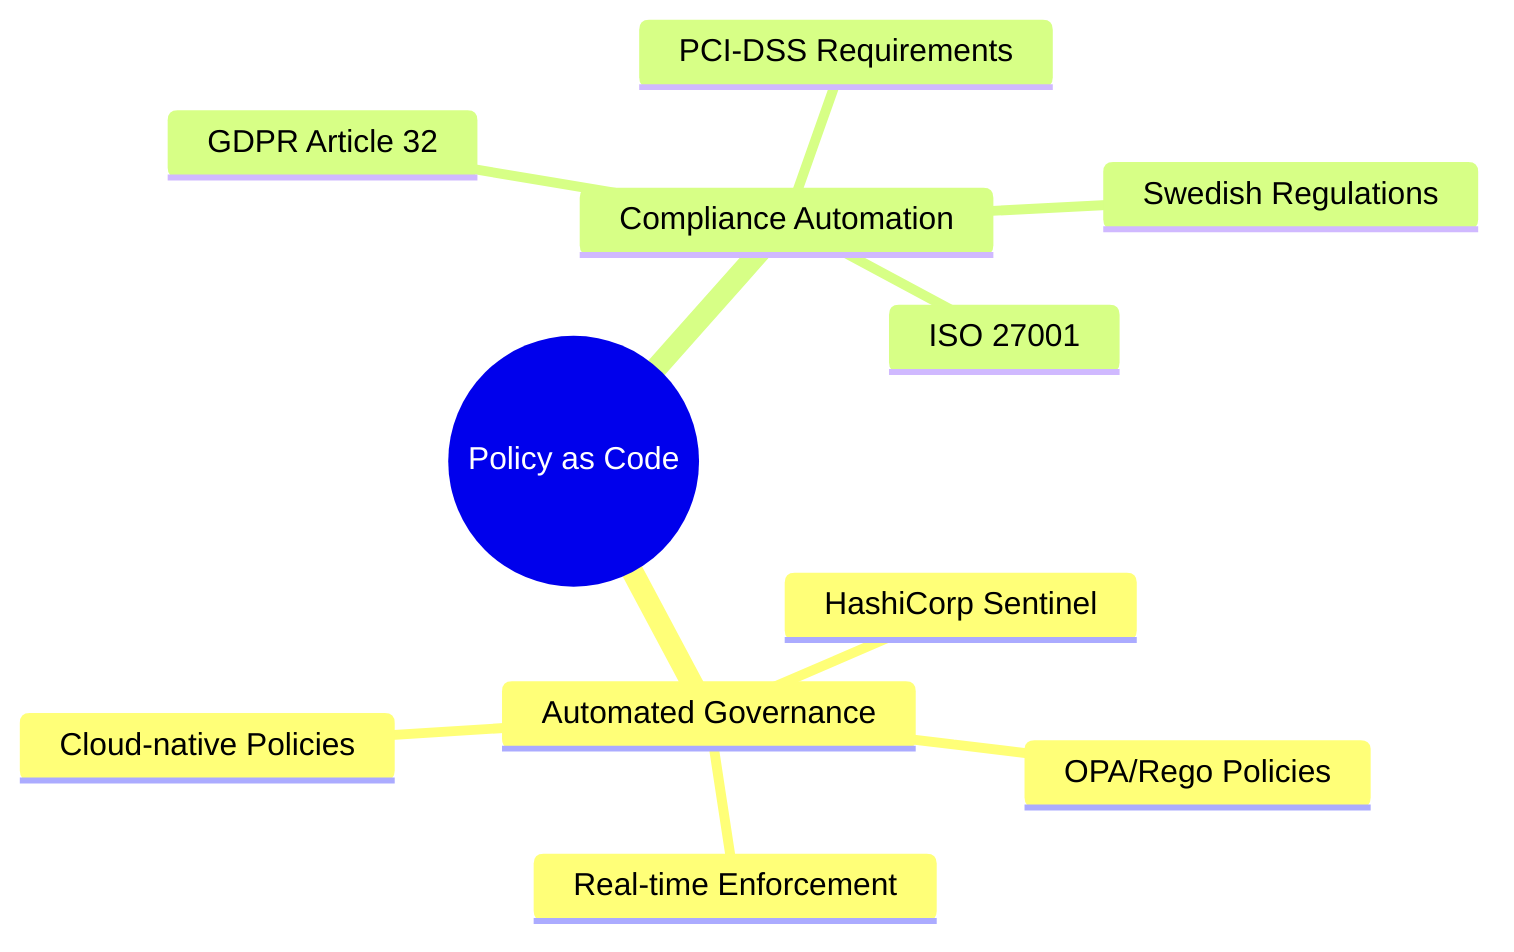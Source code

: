 %%{init: {"theme": "base", "themeVariables": {"primaryColor": "#1E3A8A", "primaryTextColor": "#F8FAFC", "secondaryColor": "#2563EB", "tertiaryColor": "#BFDBFE", "background": "#F8FAFF", "lineColor": "#1E3A8A", "textColor": "#0F172A", "fontFamily": "Inter, 'Segoe UI', sans-serif", "mindmapBranchColor": "#1E3A8A", "mindmapLeafColor": "#2563EB"}}}%%
mindmap
  root((Policy as Code))
    Automated Governance
      OPA/Rego Policies
      HashiCorp Sentinel
      Cloud-native Policies
      Real-time Enforcement
    Compliance Automation
      GDPR Article 32
      PCI-DSS Requirements
      ISO 27001
      Swedish Regulations